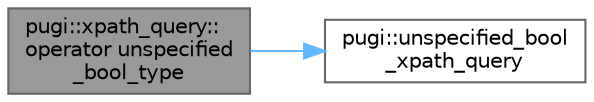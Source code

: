 digraph "pugi::xpath_query::operator unspecified_bool_type"
{
 // INTERACTIVE_SVG=YES
 // LATEX_PDF_SIZE
  bgcolor="transparent";
  edge [fontname=Helvetica,fontsize=10,labelfontname=Helvetica,labelfontsize=10];
  node [fontname=Helvetica,fontsize=10,shape=box,height=0.2,width=0.4];
  rankdir="LR";
  Node1 [id="Node000001",label="pugi::xpath_query::\loperator unspecified\l_bool_type",height=0.2,width=0.4,color="gray40", fillcolor="grey60", style="filled", fontcolor="black",tooltip=" "];
  Node1 -> Node2 [id="edge1_Node000001_Node000002",color="steelblue1",style="solid",tooltip=" "];
  Node2 [id="Node000002",label="pugi::unspecified_bool\l_xpath_query",height=0.2,width=0.4,color="grey40", fillcolor="white", style="filled",URL="$d3/d68/namespacepugi.html#a41b925609dde7657664cf68c6506838b",tooltip=" "];
}
